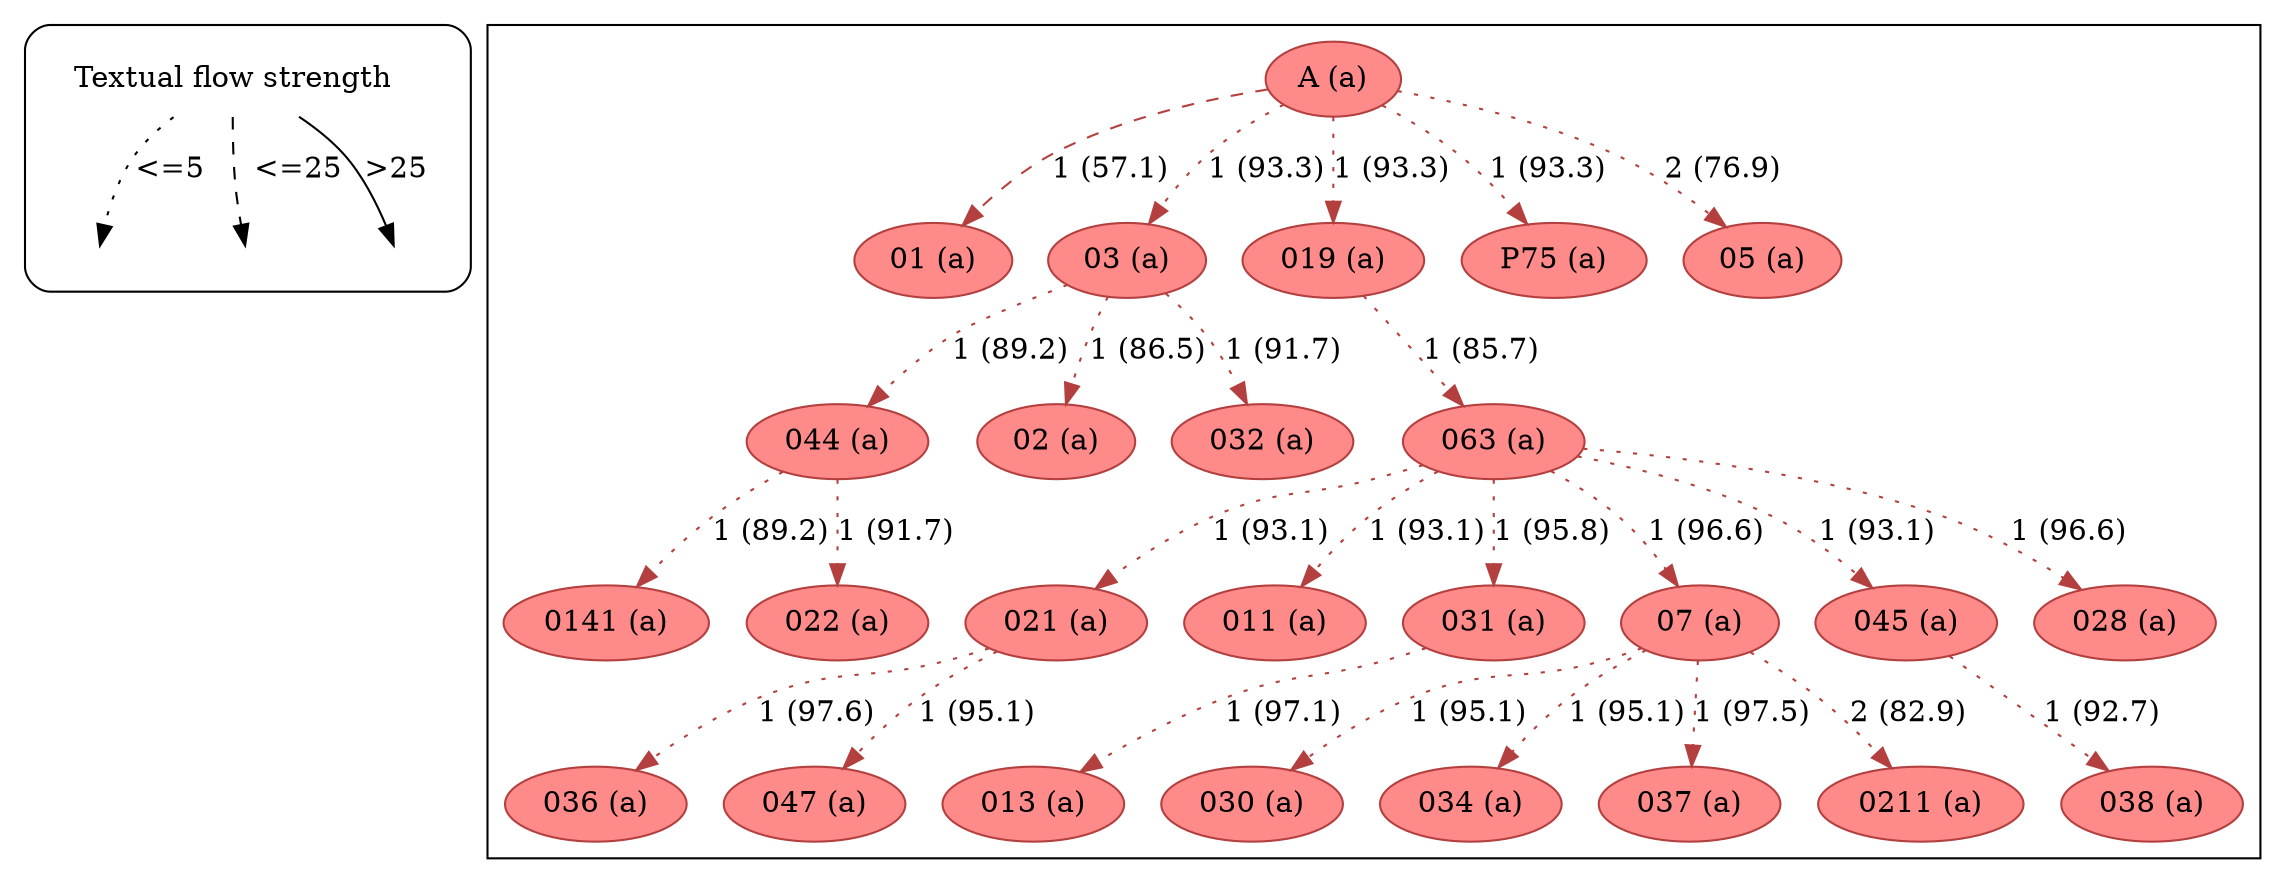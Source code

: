 strict digraph  {
	node [label="\N"];
	subgraph cluster_legend {
		graph [style=rounded];
		leg_s		 [label="Textual flow strength",
			shape=plaintext];
		leg_e1		 [fixedsize=True,
			height=0.2,
			label="",
			style=invis];
		leg_s -> leg_e1		 [label="<=5  ",
			style=dotted];
		leg_e2		 [fixedsize=True,
			height=0.2,
			label="",
			style=invis];
		leg_s -> leg_e2		 [label="  <=25",
			style=dashed];
		leg_e3		 [fixedsize=True,
			height=0.2,
			label="",
			style=invis];
		leg_s -> leg_e3		 [label=">25",
			style=solid];
	}
	subgraph cluster_reading {
		021		 [color="#b43f3f",
			fillcolor="#FF8A8A",
			label="021 (a)",
			style=filled];
		036		 [color="#b43f3f",
			fillcolor="#FF8A8A",
			label="036 (a)",
			style=filled];
		021 -> 036		 [color="#b43f3f",
			label="1 (97.6)",
			style=dotted];
		047		 [color="#b43f3f",
			fillcolor="#FF8A8A",
			label="047 (a)",
			style=filled];
		021 -> 047		 [color="#b43f3f",
			label="1 (95.1)",
			style=dotted];
		A		 [color="#b43f3f",
			fillcolor="#FF8A8A",
			label="A (a)",
			style=filled];
		01		 [color="#b43f3f",
			fillcolor="#FF8A8A",
			label="01 (a)",
			style=filled];
		A -> 01		 [color="#b43f3f",
			label="1 (57.1)",
			style=dashed];
		03		 [color="#b43f3f",
			fillcolor="#FF8A8A",
			label="03 (a)",
			style=filled];
		A -> 03		 [color="#b43f3f",
			label="1 (93.3)",
			style=dotted];
		019		 [color="#b43f3f",
			fillcolor="#FF8A8A",
			label="019 (a)",
			style=filled];
		A -> 019		 [color="#b43f3f",
			label="1 (93.3)",
			style=dotted];
		P75		 [color="#b43f3f",
			fillcolor="#FF8A8A",
			label="P75 (a)",
			style=filled];
		A -> P75		 [color="#b43f3f",
			label="1 (93.3)",
			style=dotted];
		05		 [color="#b43f3f",
			fillcolor="#FF8A8A",
			label="05 (a)",
			style=filled];
		A -> 05		 [color="#b43f3f",
			label="2 (76.9)",
			style=dotted];
		044		 [color="#b43f3f",
			fillcolor="#FF8A8A",
			label="044 (a)",
			style=filled];
		03 -> 044		 [color="#b43f3f",
			label="1 (89.2)",
			style=dotted];
		02		 [color="#b43f3f",
			fillcolor="#FF8A8A",
			label="02 (a)",
			style=filled];
		03 -> 02		 [color="#b43f3f",
			label="1 (86.5)",
			style=dotted];
		032		 [color="#b43f3f",
			fillcolor="#FF8A8A",
			label="032 (a)",
			style=filled];
		03 -> 032		 [color="#b43f3f",
			label="1 (91.7)",
			style=dotted];
		063		 [color="#b43f3f",
			fillcolor="#FF8A8A",
			label="063 (a)",
			style=filled];
		063 -> 021		 [color="#b43f3f",
			label="1 (93.1)",
			style=dotted];
		011		 [color="#b43f3f",
			fillcolor="#FF8A8A",
			label="011 (a)",
			style=filled];
		063 -> 011		 [color="#b43f3f",
			label="1 (93.1)",
			style=dotted];
		031		 [color="#b43f3f",
			fillcolor="#FF8A8A",
			label="031 (a)",
			style=filled];
		063 -> 031		 [color="#b43f3f",
			label="1 (95.8)",
			style=dotted];
		07		 [color="#b43f3f",
			fillcolor="#FF8A8A",
			label="07 (a)",
			style=filled];
		063 -> 07		 [color="#b43f3f",
			label="1 (96.6)",
			style=dotted];
		045		 [color="#b43f3f",
			fillcolor="#FF8A8A",
			label="045 (a)",
			style=filled];
		063 -> 045		 [color="#b43f3f",
			label="1 (93.1)",
			style=dotted];
		028		 [color="#b43f3f",
			fillcolor="#FF8A8A",
			label="028 (a)",
			style=filled];
		063 -> 028		 [color="#b43f3f",
			label="1 (96.6)",
			style=dotted];
		019 -> 063		 [color="#b43f3f",
			label="1 (85.7)",
			style=dotted];
		013		 [color="#b43f3f",
			fillcolor="#FF8A8A",
			label="013 (a)",
			style=filled];
		031 -> 013		 [color="#b43f3f",
			label="1 (97.1)",
			style=dotted];
		030		 [color="#b43f3f",
			fillcolor="#FF8A8A",
			label="030 (a)",
			style=filled];
		07 -> 030		 [color="#b43f3f",
			label="1 (95.1)",
			style=dotted];
		034		 [color="#b43f3f",
			fillcolor="#FF8A8A",
			label="034 (a)",
			style=filled];
		07 -> 034		 [color="#b43f3f",
			label="1 (95.1)",
			style=dotted];
		037		 [color="#b43f3f",
			fillcolor="#FF8A8A",
			label="037 (a)",
			style=filled];
		07 -> 037		 [color="#b43f3f",
			label="1 (97.5)",
			style=dotted];
		0211		 [color="#b43f3f",
			fillcolor="#FF8A8A",
			label="0211 (a)",
			style=filled];
		07 -> 0211		 [color="#b43f3f",
			label="2 (82.9)",
			style=dotted];
		0141		 [color="#b43f3f",
			fillcolor="#FF8A8A",
			label="0141 (a)",
			style=filled];
		044 -> 0141		 [color="#b43f3f",
			label="1 (89.2)",
			style=dotted];
		022		 [color="#b43f3f",
			fillcolor="#FF8A8A",
			label="022 (a)",
			style=filled];
		044 -> 022		 [color="#b43f3f",
			label="1 (91.7)",
			style=dotted];
		038		 [color="#b43f3f",
			fillcolor="#FF8A8A",
			label="038 (a)",
			style=filled];
		045 -> 038		 [color="#b43f3f",
			label="1 (92.7)",
			style=dotted];
	}
}
